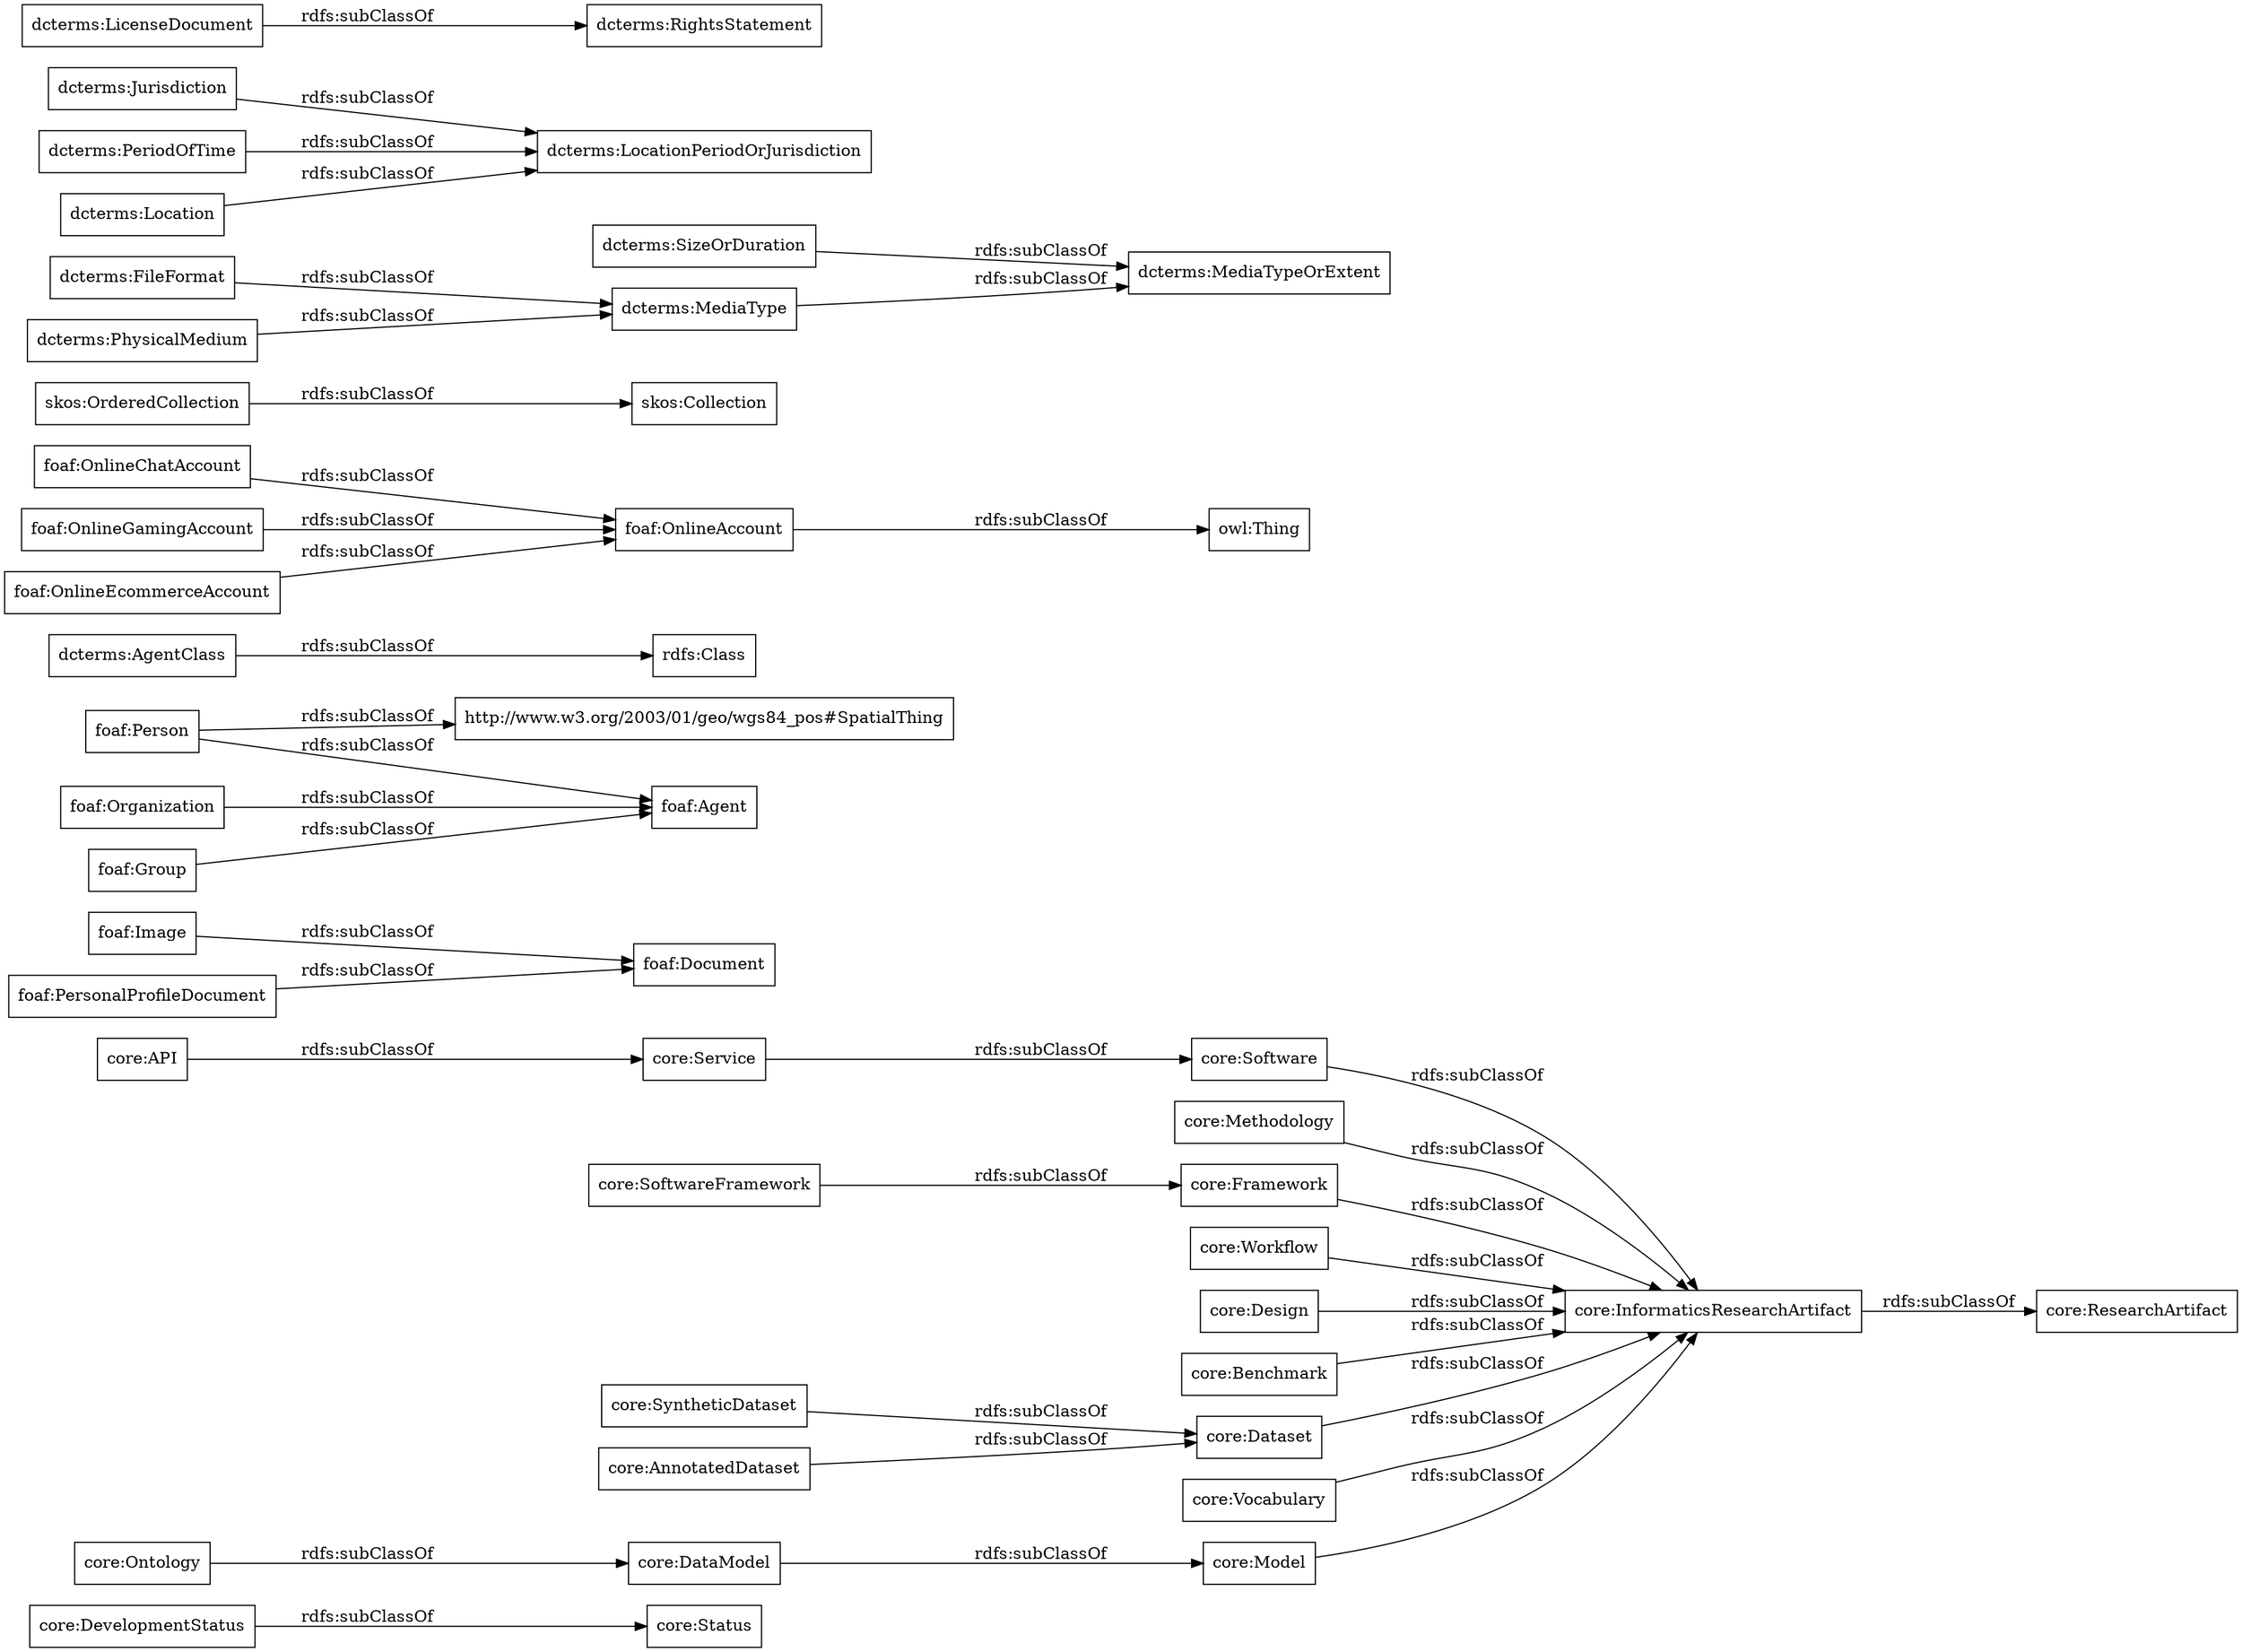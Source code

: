 digraph ar2dtool_diagram { 
rankdir=LR;
size="1000"
node [shape = rectangle, color="black"]; "core:DevelopmentStatus" "core:Model" "core:Software" "core:Methodology" "core:API" "core:SoftwareFramework" "core:Framework" "core:Workflow" "core:ResearchArtifact" "core:SyntheticDataset" "core:Ontology" "core:Design" "core:Benchmark" "core:AnnotatedDataset" "core:DataModel" "core:Dataset" "core:Service" "core:Vocabulary" "core:Status" "core:InformaticsResearchArtifact" "foaf:Image" "foaf:Agent" "foaf:Document" "rdfs:Class" "http://www.w3.org/2003/01/geo/wgs84_pos#SpatialThing" "foaf:OnlineAccount" "foaf:Person" "foaf:OnlineChatAccount" "foaf:PersonalProfileDocument" "foaf:OnlineGamingAccount" "foaf:Organization" "foaf:Group" "foaf:OnlineEcommerceAccount" "skos:OrderedCollection" "skos:Collection" ; /*classes style*/
	"core:Workflow" -> "core:InformaticsResearchArtifact" [ label = "rdfs:subClassOf" ];
	"dcterms:SizeOrDuration" -> "dcterms:MediaTypeOrExtent" [ label = "rdfs:subClassOf" ];
	"core:API" -> "core:Service" [ label = "rdfs:subClassOf" ];
	"dcterms:Jurisdiction" -> "dcterms:LocationPeriodOrJurisdiction" [ label = "rdfs:subClassOf" ];
	"core:Methodology" -> "core:InformaticsResearchArtifact" [ label = "rdfs:subClassOf" ];
	"dcterms:PeriodOfTime" -> "dcterms:LocationPeriodOrJurisdiction" [ label = "rdfs:subClassOf" ];
	"foaf:OnlineGamingAccount" -> "foaf:OnlineAccount" [ label = "rdfs:subClassOf" ];
	"foaf:PersonalProfileDocument" -> "foaf:Document" [ label = "rdfs:subClassOf" ];
	"core:Benchmark" -> "core:InformaticsResearchArtifact" [ label = "rdfs:subClassOf" ];
	"dcterms:FileFormat" -> "dcterms:MediaType" [ label = "rdfs:subClassOf" ];
	"foaf:Group" -> "foaf:Agent" [ label = "rdfs:subClassOf" ];
	"dcterms:MediaType" -> "dcterms:MediaTypeOrExtent" [ label = "rdfs:subClassOf" ];
	"foaf:OnlineChatAccount" -> "foaf:OnlineAccount" [ label = "rdfs:subClassOf" ];
	"core:Design" -> "core:InformaticsResearchArtifact" [ label = "rdfs:subClassOf" ];
	"core:Ontology" -> "core:DataModel" [ label = "rdfs:subClassOf" ];
	"foaf:Image" -> "foaf:Document" [ label = "rdfs:subClassOf" ];
	"dcterms:LicenseDocument" -> "dcterms:RightsStatement" [ label = "rdfs:subClassOf" ];
	"foaf:Person" -> "http://www.w3.org/2003/01/geo/wgs84_pos#SpatialThing" [ label = "rdfs:subClassOf" ];
	"foaf:Person" -> "foaf:Agent" [ label = "rdfs:subClassOf" ];
	"core:Dataset" -> "core:InformaticsResearchArtifact" [ label = "rdfs:subClassOf" ];
	"core:SoftwareFramework" -> "core:Framework" [ label = "rdfs:subClassOf" ];
	"core:DataModel" -> "core:Model" [ label = "rdfs:subClassOf" ];
	"core:AnnotatedDataset" -> "core:Dataset" [ label = "rdfs:subClassOf" ];
	"core:Vocabulary" -> "core:InformaticsResearchArtifact" [ label = "rdfs:subClassOf" ];
	"skos:OrderedCollection" -> "skos:Collection" [ label = "rdfs:subClassOf" ];
	"core:InformaticsResearchArtifact" -> "core:ResearchArtifact" [ label = "rdfs:subClassOf" ];
	"core:Framework" -> "core:InformaticsResearchArtifact" [ label = "rdfs:subClassOf" ];
	"dcterms:Location" -> "dcterms:LocationPeriodOrJurisdiction" [ label = "rdfs:subClassOf" ];
	"foaf:Organization" -> "foaf:Agent" [ label = "rdfs:subClassOf" ];
	"core:SyntheticDataset" -> "core:Dataset" [ label = "rdfs:subClassOf" ];
	"foaf:OnlineAccount" -> "owl:Thing" [ label = "rdfs:subClassOf" ];
	"core:DevelopmentStatus" -> "core:Status" [ label = "rdfs:subClassOf" ];
	"dcterms:PhysicalMedium" -> "dcterms:MediaType" [ label = "rdfs:subClassOf" ];
	"core:Model" -> "core:InformaticsResearchArtifact" [ label = "rdfs:subClassOf" ];
	"core:Service" -> "core:Software" [ label = "rdfs:subClassOf" ];
	"dcterms:AgentClass" -> "rdfs:Class" [ label = "rdfs:subClassOf" ];
	"core:Software" -> "core:InformaticsResearchArtifact" [ label = "rdfs:subClassOf" ];
	"foaf:OnlineEcommerceAccount" -> "foaf:OnlineAccount" [ label = "rdfs:subClassOf" ];

}

